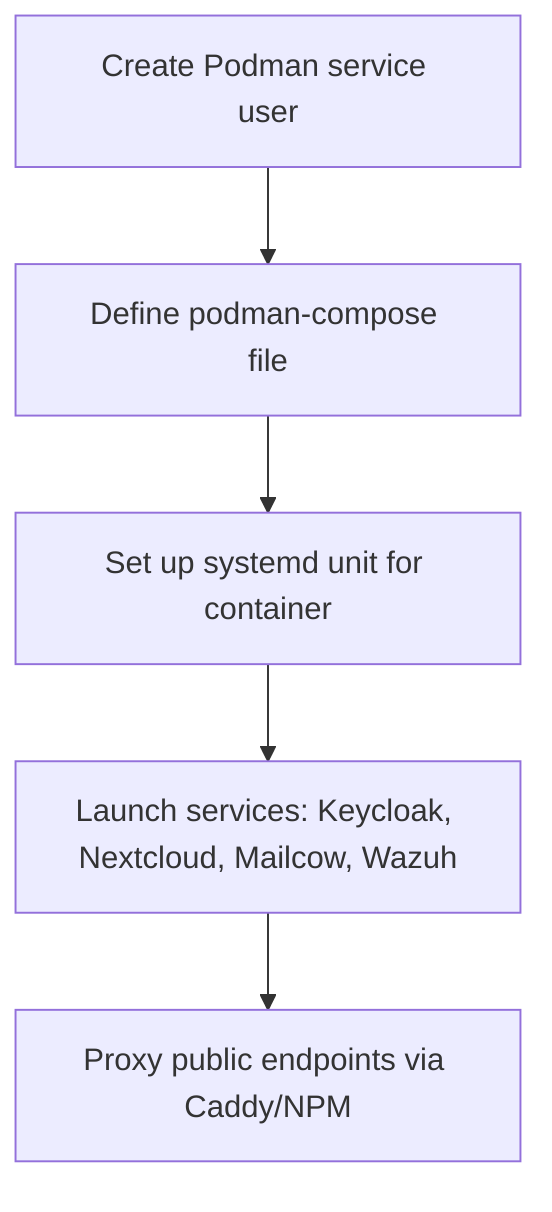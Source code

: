 flowchart TD
    A["Create Podman service user"] --> B["Define podman-compose file"]
    B --> C["Set up systemd unit for container"]
    C --> D["Launch services: Keycloak, Nextcloud, Mailcow, Wazuh"]
    D --> E["Proxy public endpoints via Caddy/NPM"]